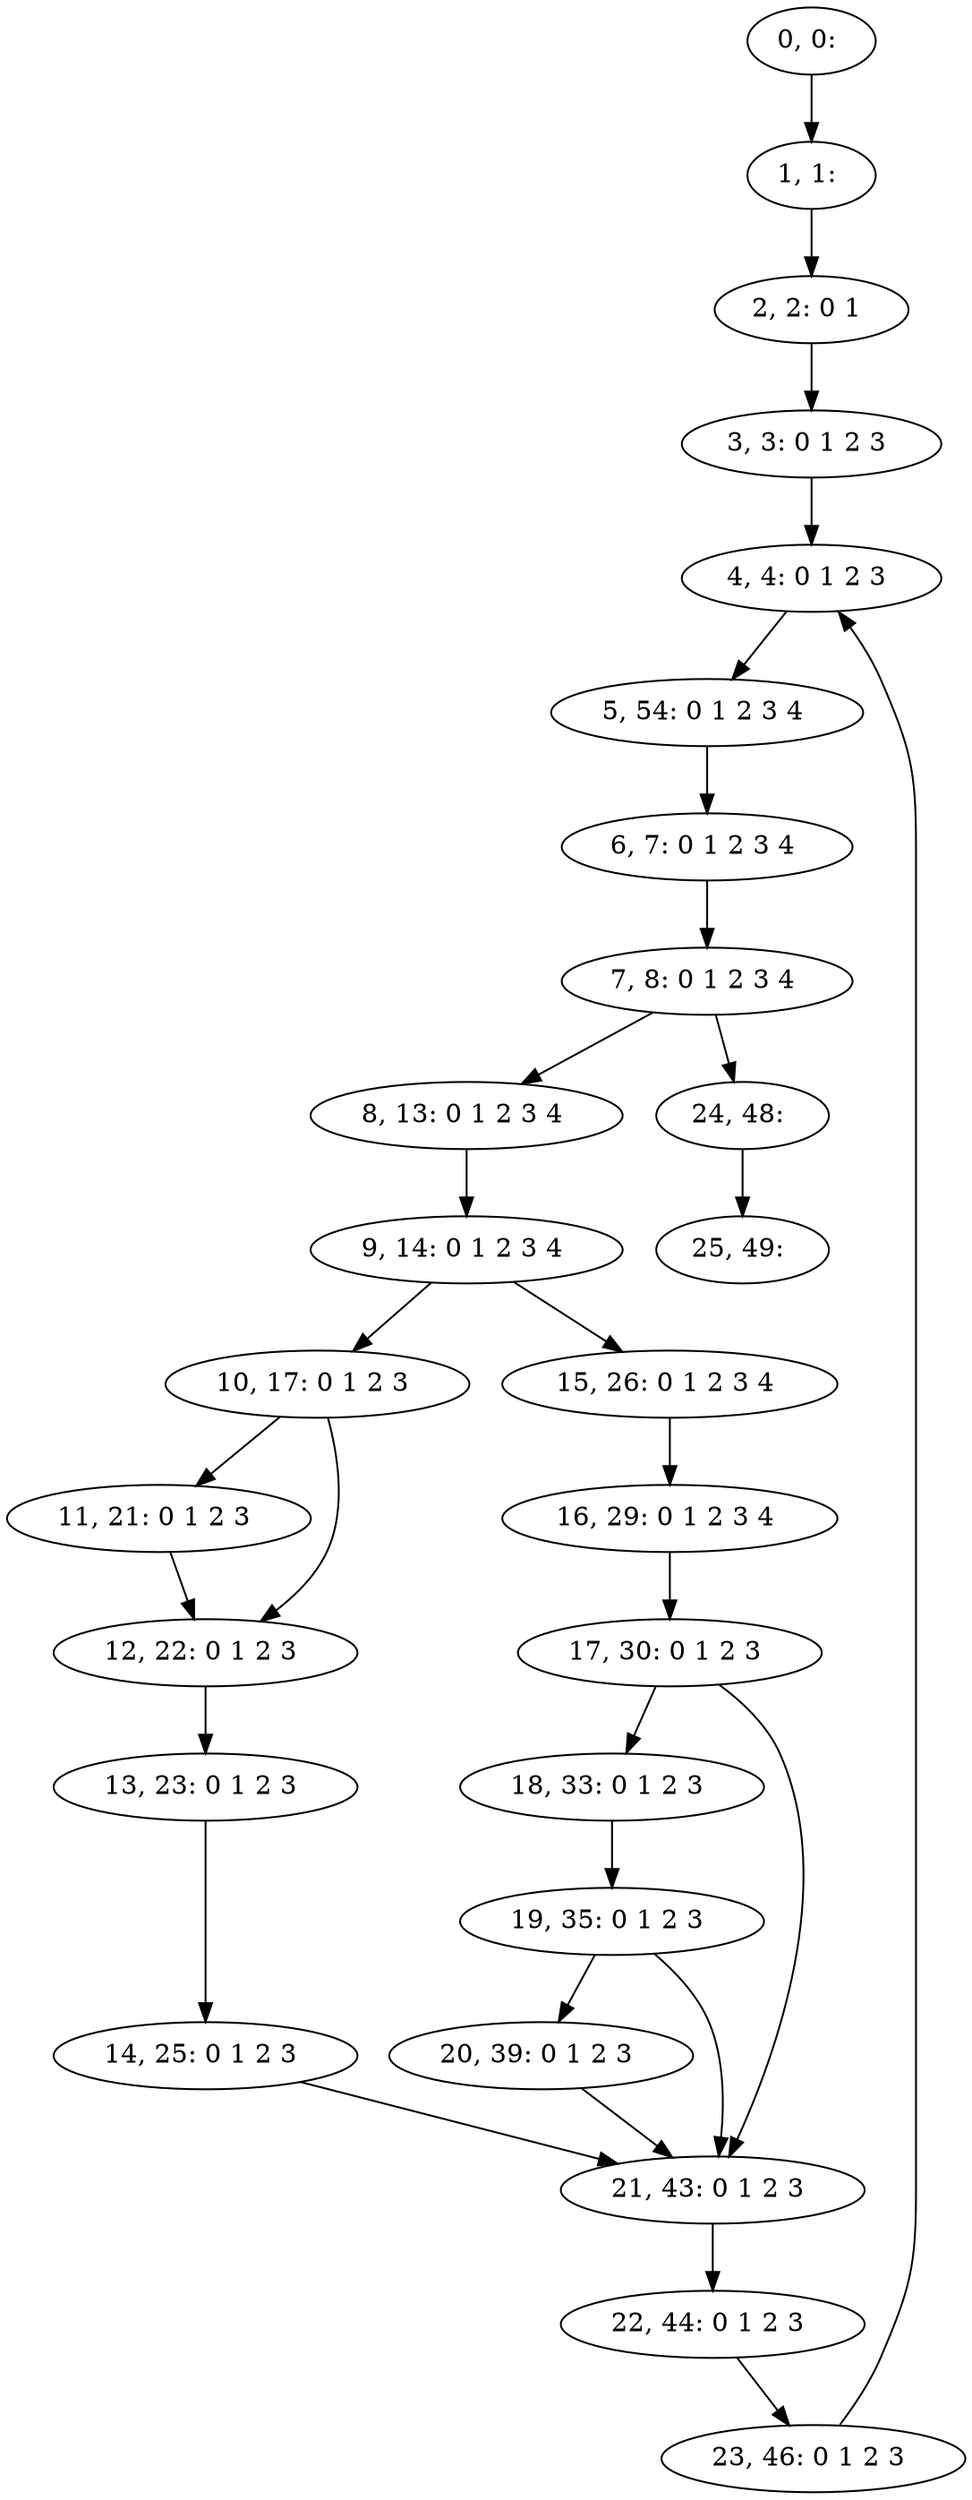 digraph G {
0[label="0, 0: "];
1[label="1, 1: "];
2[label="2, 2: 0 1 "];
3[label="3, 3: 0 1 2 3 "];
4[label="4, 4: 0 1 2 3 "];
5[label="5, 54: 0 1 2 3 4 "];
6[label="6, 7: 0 1 2 3 4 "];
7[label="7, 8: 0 1 2 3 4 "];
8[label="8, 13: 0 1 2 3 4 "];
9[label="9, 14: 0 1 2 3 4 "];
10[label="10, 17: 0 1 2 3 "];
11[label="11, 21: 0 1 2 3 "];
12[label="12, 22: 0 1 2 3 "];
13[label="13, 23: 0 1 2 3 "];
14[label="14, 25: 0 1 2 3 "];
15[label="15, 26: 0 1 2 3 4 "];
16[label="16, 29: 0 1 2 3 4 "];
17[label="17, 30: 0 1 2 3 "];
18[label="18, 33: 0 1 2 3 "];
19[label="19, 35: 0 1 2 3 "];
20[label="20, 39: 0 1 2 3 "];
21[label="21, 43: 0 1 2 3 "];
22[label="22, 44: 0 1 2 3 "];
23[label="23, 46: 0 1 2 3 "];
24[label="24, 48: "];
25[label="25, 49: "];
0->1 ;
1->2 ;
2->3 ;
3->4 ;
4->5 ;
5->6 ;
6->7 ;
7->8 ;
7->24 ;
8->9 ;
9->10 ;
9->15 ;
10->11 ;
10->12 ;
11->12 ;
12->13 ;
13->14 ;
14->21 ;
15->16 ;
16->17 ;
17->18 ;
17->21 ;
18->19 ;
19->20 ;
19->21 ;
20->21 ;
21->22 ;
22->23 ;
23->4 ;
24->25 ;
}
